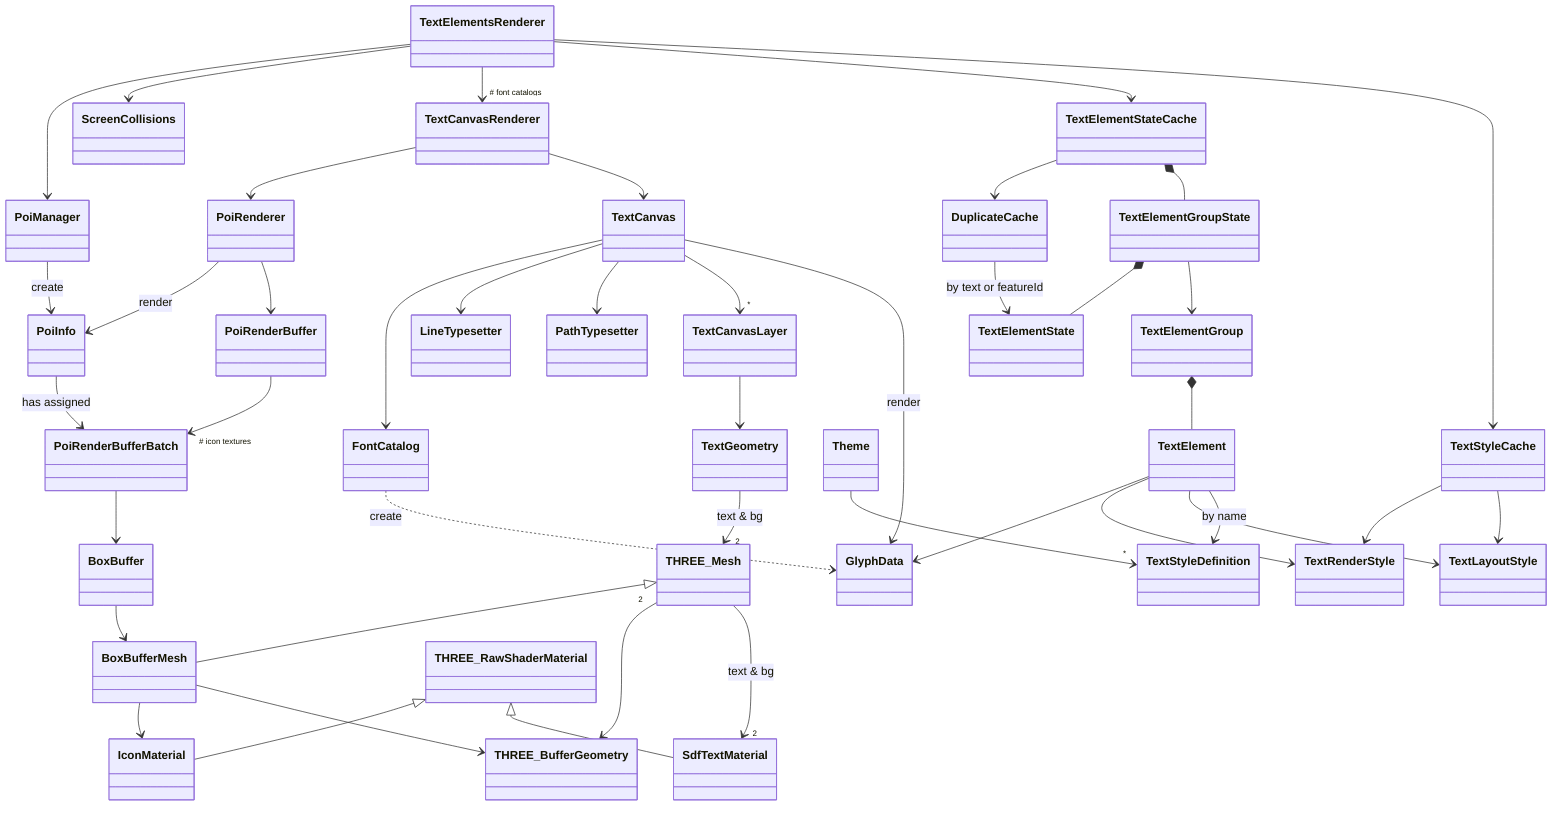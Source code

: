 classDiagram

    class TextElement
    class TextElementGroup
    class TextElementState
    class TextElementGroupState
    class TextElementStateCache
    class TextElementsRenderer
    class TextCanvasRenderer
    class TextCanvas
    class FontCatalog
    class PoiRenderer
    class PoiManager
    class ScreenCollisions
    class TextStyleCache
    class Theme
    class TextStyleDefinition
    class TextRenderStyle
    class TextLayoutStyle
    class PoiRenderBuffer

    TextElementsRenderer --> PoiManager
    PoiManager --> PoiInfo: create
    TextElementsRenderer --> ScreenCollisions
    TextElementsRenderer --> "# font catalogs" TextCanvasRenderer
    TextCanvasRenderer --> PoiRenderer
    TextCanvasRenderer --> TextCanvas
    PoiRenderer --> PoiInfo : render
    PoiRenderer --> PoiRenderBuffer
    PoiRenderBuffer --> "# icon textures" PoiRenderBufferBatch
    PoiRenderBufferBatch --> BoxBuffer
    PoiInfo --> PoiRenderBufferBatch : has assigned
    BoxBuffer --> BoxBufferMesh
    BoxBufferMesh --> IconMaterial
    THREE_RawShaderMaterial <|-- IconMaterial
    BoxBufferMesh --> THREE_BufferGeometry
    THREE_Mesh <|-- BoxBufferMesh
    TextCanvas --> FontCatalog
    TextCanvas --> LineTypesetter
    TextCanvas --> PathTypesetter
    TextCanvas --> "*" TextCanvasLayer
    TextCanvasLayer --> TextGeometry
    TextGeometry --> "2" THREE_Mesh : text & bg
    THREE_Mesh "2" --> THREE_BufferGeometry
    THREE_Mesh --> "2" SdfTextMaterial : text & bg
    THREE_RawShaderMaterial <|-- SdfTextMaterial
    TextCanvas --> GlyphData : render
    FontCatalog ..> GlyphData: create
    TextElementsRenderer --> TextElementStateCache
    TextElementStateCache --> DuplicateCache
    DuplicateCache  --> TextElementState: by text or featureId
    TextElementStateCache *-- TextElementGroupState
    TextElementGroupState *-- TextElementState
    TextElementGroupState --> TextElementGroup
    TextElementGroup *-- TextElement
    TextElement --> GlyphData
    Theme --> "*" TextStyleDefinition
    TextElementsRenderer --> TextStyleCache
    TextStyleCache --> TextRenderStyle
    TextStyleCache --> TextLayoutStyle
    TextElement --> TextRenderStyle
    TextElement --> TextLayoutStyle
    TextElement --> TextStyleDefinition : by name